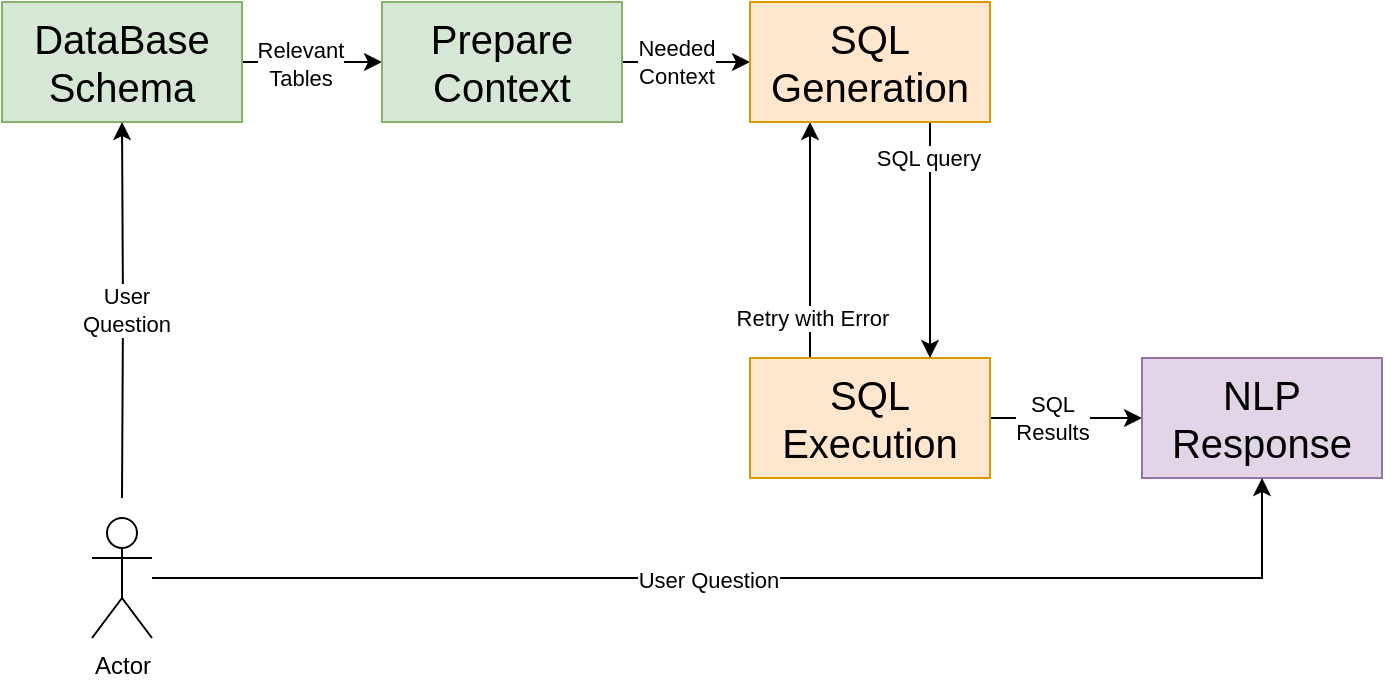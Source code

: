 <mxfile version="28.1.2" pages="2">
  <diagram name="Page-1" id="FYhYTtVv34Un3r0DxJTR">
    <mxGraphModel dx="1042" dy="626" grid="1" gridSize="10" guides="1" tooltips="1" connect="1" arrows="1" fold="1" page="1" pageScale="1" pageWidth="827" pageHeight="583" math="0" shadow="0">
      <root>
        <mxCell id="0" />
        <mxCell id="1" parent="0" />
        <mxCell id="2sYsYHJWRtLJ1owDVVU6-8" style="edgeStyle=orthogonalEdgeStyle;rounded=0;orthogonalLoop=1;jettySize=auto;html=1;exitX=1;exitY=0.5;exitDx=0;exitDy=0;entryX=0;entryY=0.5;entryDx=0;entryDy=0;" edge="1" parent="1" source="2sYsYHJWRtLJ1owDVVU6-3" target="2sYsYHJWRtLJ1owDVVU6-4">
          <mxGeometry relative="1" as="geometry">
            <Array as="points">
              <mxPoint x="219" y="163" />
              <mxPoint x="219" y="163" />
            </Array>
          </mxGeometry>
        </mxCell>
        <mxCell id="2sYsYHJWRtLJ1owDVVU6-17" value="Relevant&lt;div&gt;Tables&lt;/div&gt;" style="edgeLabel;html=1;align=center;verticalAlign=middle;resizable=0;points=[];" vertex="1" connectable="0" parent="2sYsYHJWRtLJ1owDVVU6-8">
          <mxGeometry x="-0.189" y="-1" relative="1" as="geometry">
            <mxPoint as="offset" />
          </mxGeometry>
        </mxCell>
        <mxCell id="2sYsYHJWRtLJ1owDVVU6-3" value="&lt;font style=&quot;font-size: 20px;&quot;&gt;DataBase Schema&lt;/font&gt;" style="rounded=0;whiteSpace=wrap;html=1;fillColor=#d5e8d4;strokeColor=#82b366;" vertex="1" parent="1">
          <mxGeometry x="69" y="133" width="120" height="60" as="geometry" />
        </mxCell>
        <mxCell id="2sYsYHJWRtLJ1owDVVU6-9" style="edgeStyle=orthogonalEdgeStyle;rounded=0;orthogonalLoop=1;jettySize=auto;html=1;exitX=1;exitY=0.5;exitDx=0;exitDy=0;entryX=0;entryY=0.5;entryDx=0;entryDy=0;" edge="1" parent="1" source="2sYsYHJWRtLJ1owDVVU6-4" target="2sYsYHJWRtLJ1owDVVU6-6">
          <mxGeometry relative="1" as="geometry" />
        </mxCell>
        <mxCell id="2sYsYHJWRtLJ1owDVVU6-18" value="Needed&lt;div&gt;Context&lt;/div&gt;" style="edgeLabel;html=1;align=center;verticalAlign=middle;resizable=0;points=[];" vertex="1" connectable="0" parent="2sYsYHJWRtLJ1owDVVU6-9">
          <mxGeometry x="-0.175" relative="1" as="geometry">
            <mxPoint as="offset" />
          </mxGeometry>
        </mxCell>
        <mxCell id="2sYsYHJWRtLJ1owDVVU6-4" value="&lt;font style=&quot;font-size: 20px;&quot;&gt;Prepare Context&lt;/font&gt;" style="rounded=0;whiteSpace=wrap;html=1;fillColor=#d5e8d4;strokeColor=#82b366;" vertex="1" parent="1">
          <mxGeometry x="259" y="133" width="120" height="60" as="geometry" />
        </mxCell>
        <mxCell id="2sYsYHJWRtLJ1owDVVU6-11" style="edgeStyle=orthogonalEdgeStyle;rounded=0;orthogonalLoop=1;jettySize=auto;html=1;exitX=0.25;exitY=0;exitDx=0;exitDy=0;entryX=0.25;entryY=1;entryDx=0;entryDy=0;" edge="1" parent="1" source="2sYsYHJWRtLJ1owDVVU6-5" target="2sYsYHJWRtLJ1owDVVU6-6">
          <mxGeometry relative="1" as="geometry" />
        </mxCell>
        <mxCell id="2sYsYHJWRtLJ1owDVVU6-15" value="Retry with Error" style="edgeLabel;html=1;align=center;verticalAlign=middle;resizable=0;points=[];" vertex="1" connectable="0" parent="2sYsYHJWRtLJ1owDVVU6-11">
          <mxGeometry x="0.058" y="-1" relative="1" as="geometry">
            <mxPoint y="42" as="offset" />
          </mxGeometry>
        </mxCell>
        <mxCell id="2sYsYHJWRtLJ1owDVVU6-12" style="edgeStyle=orthogonalEdgeStyle;rounded=0;orthogonalLoop=1;jettySize=auto;html=1;entryX=0;entryY=0.5;entryDx=0;entryDy=0;" edge="1" parent="1" source="2sYsYHJWRtLJ1owDVVU6-5" target="2sYsYHJWRtLJ1owDVVU6-7">
          <mxGeometry relative="1" as="geometry" />
        </mxCell>
        <mxCell id="2sYsYHJWRtLJ1owDVVU6-19" value="SQL&lt;div&gt;Results&lt;/div&gt;" style="edgeLabel;html=1;align=center;verticalAlign=middle;resizable=0;points=[];" vertex="1" connectable="0" parent="2sYsYHJWRtLJ1owDVVU6-12">
          <mxGeometry x="-0.2" relative="1" as="geometry">
            <mxPoint as="offset" />
          </mxGeometry>
        </mxCell>
        <mxCell id="2sYsYHJWRtLJ1owDVVU6-5" value="&lt;span style=&quot;font-size: 20px;&quot;&gt;SQL Execution&lt;/span&gt;" style="rounded=0;whiteSpace=wrap;html=1;fillColor=#ffe6cc;strokeColor=#d79b00;" vertex="1" parent="1">
          <mxGeometry x="443" y="311" width="120" height="60" as="geometry" />
        </mxCell>
        <mxCell id="2sYsYHJWRtLJ1owDVVU6-10" style="edgeStyle=orthogonalEdgeStyle;rounded=0;orthogonalLoop=1;jettySize=auto;html=1;entryX=0.75;entryY=0;entryDx=0;entryDy=0;exitX=0.75;exitY=1;exitDx=0;exitDy=0;" edge="1" parent="1" source="2sYsYHJWRtLJ1owDVVU6-6" target="2sYsYHJWRtLJ1owDVVU6-5">
          <mxGeometry relative="1" as="geometry">
            <Array as="points">
              <mxPoint x="533" y="251" />
              <mxPoint x="533" y="251" />
            </Array>
          </mxGeometry>
        </mxCell>
        <mxCell id="2sYsYHJWRtLJ1owDVVU6-16" value="SQL query" style="edgeLabel;html=1;align=center;verticalAlign=middle;resizable=0;points=[];" vertex="1" connectable="0" parent="2sYsYHJWRtLJ1owDVVU6-10">
          <mxGeometry x="-0.617" y="-1" relative="1" as="geometry">
            <mxPoint y="-5" as="offset" />
          </mxGeometry>
        </mxCell>
        <mxCell id="2sYsYHJWRtLJ1owDVVU6-6" value="&lt;font style=&quot;font-size: 20px;&quot;&gt;SQL Generation&lt;/font&gt;" style="rounded=0;whiteSpace=wrap;html=1;fillColor=#ffe6cc;strokeColor=#d79b00;" vertex="1" parent="1">
          <mxGeometry x="443" y="133" width="120" height="60" as="geometry" />
        </mxCell>
        <mxCell id="2sYsYHJWRtLJ1owDVVU6-7" value="&lt;font style=&quot;font-size: 20px;&quot;&gt;NLP Response&lt;/font&gt;" style="rounded=0;whiteSpace=wrap;html=1;fillColor=#e1d5e7;strokeColor=#9673a6;" vertex="1" parent="1">
          <mxGeometry x="639" y="311" width="120" height="60" as="geometry" />
        </mxCell>
        <mxCell id="2sYsYHJWRtLJ1owDVVU6-21" style="edgeStyle=orthogonalEdgeStyle;rounded=0;orthogonalLoop=1;jettySize=auto;html=1;entryX=0.5;entryY=1;entryDx=0;entryDy=0;" edge="1" parent="1" target="2sYsYHJWRtLJ1owDVVU6-3">
          <mxGeometry relative="1" as="geometry">
            <mxPoint x="129" y="381" as="sourcePoint" />
          </mxGeometry>
        </mxCell>
        <mxCell id="2sYsYHJWRtLJ1owDVVU6-25" value="User&lt;div&gt;Question&lt;/div&gt;" style="edgeLabel;html=1;align=center;verticalAlign=middle;resizable=0;points=[];" vertex="1" connectable="0" parent="2sYsYHJWRtLJ1owDVVU6-21">
          <mxGeometry x="-0.003" y="-1" relative="1" as="geometry">
            <mxPoint x="1" y="1" as="offset" />
          </mxGeometry>
        </mxCell>
        <mxCell id="2sYsYHJWRtLJ1owDVVU6-22" style="edgeStyle=orthogonalEdgeStyle;rounded=0;orthogonalLoop=1;jettySize=auto;html=1;entryX=0.5;entryY=1;entryDx=0;entryDy=0;" edge="1" parent="1" source="2sYsYHJWRtLJ1owDVVU6-20" target="2sYsYHJWRtLJ1owDVVU6-7">
          <mxGeometry relative="1" as="geometry" />
        </mxCell>
        <mxCell id="2sYsYHJWRtLJ1owDVVU6-24" value="User Question" style="edgeLabel;html=1;align=center;verticalAlign=middle;resizable=0;points=[];" vertex="1" connectable="0" parent="2sYsYHJWRtLJ1owDVVU6-22">
          <mxGeometry x="-0.083" y="-1" relative="1" as="geometry">
            <mxPoint as="offset" />
          </mxGeometry>
        </mxCell>
        <mxCell id="2sYsYHJWRtLJ1owDVVU6-20" value="Actor" style="shape=umlActor;verticalLabelPosition=bottom;verticalAlign=top;html=1;outlineConnect=0;" vertex="1" parent="1">
          <mxGeometry x="114" y="391" width="30" height="60" as="geometry" />
        </mxCell>
      </root>
    </mxGraphModel>
  </diagram>
  <diagram id="wiCJ2tSwUeGnPohBIBQI" name="Page-2">
    <mxGraphModel dx="868" dy="522" grid="1" gridSize="10" guides="1" tooltips="1" connect="1" arrows="1" fold="1" page="1" pageScale="1" pageWidth="827" pageHeight="583" math="0" shadow="0">
      <root>
        <mxCell id="0" />
        <mxCell id="1" parent="0" />
        <mxCell id="Swv4E1U3XV0hl9CxBHf8-1" value="&lt;font style=&quot;font-size: 20px;&quot;&gt;SQL Generation&lt;/font&gt;" style="rounded=0;whiteSpace=wrap;html=1;fillColor=#ffe6cc;strokeColor=#d79b00;" vertex="1" parent="1">
          <mxGeometry x="335" y="137" width="120" height="60" as="geometry" />
        </mxCell>
        <mxCell id="Swv4E1U3XV0hl9CxBHf8-28" style="edgeStyle=orthogonalEdgeStyle;rounded=0;orthogonalLoop=1;jettySize=auto;html=1;entryX=1;entryY=0.5;entryDx=0;entryDy=0;fillColor=#d5e8d4;strokeColor=#82b366;" edge="1" parent="1" source="Swv4E1U3XV0hl9CxBHf8-2" target="Swv4E1U3XV0hl9CxBHf8-27">
          <mxGeometry relative="1" as="geometry" />
        </mxCell>
        <mxCell id="Swv4E1U3XV0hl9CxBHf8-30" value="Query Results" style="edgeLabel;html=1;align=center;verticalAlign=middle;resizable=0;points=[];" vertex="1" connectable="0" parent="Swv4E1U3XV0hl9CxBHf8-28">
          <mxGeometry x="0.005" relative="1" as="geometry">
            <mxPoint as="offset" />
          </mxGeometry>
        </mxCell>
        <mxCell id="Swv4E1U3XV0hl9CxBHf8-2" value="&lt;span style=&quot;font-size: 20px;&quot;&gt;SQL Execution&lt;/span&gt;" style="rounded=0;whiteSpace=wrap;html=1;fillColor=#ffe6cc;strokeColor=#d79b00;" vertex="1" parent="1">
          <mxGeometry x="335" y="307" width="120" height="60" as="geometry" />
        </mxCell>
        <mxCell id="Swv4E1U3XV0hl9CxBHf8-3" value="&lt;font style=&quot;font-size: 16px;&quot;&gt;DataBase Schema Context&lt;/font&gt;" style="text;html=1;align=center;verticalAlign=middle;resizable=0;points=[];autosize=1;strokeColor=none;fillColor=none;" vertex="1" parent="1">
          <mxGeometry x="136" y="57" width="220" height="30" as="geometry" />
        </mxCell>
        <mxCell id="Swv4E1U3XV0hl9CxBHf8-4" value="&lt;font style=&quot;font-size: 16px;&quot;&gt;User Question&lt;/font&gt;" style="text;html=1;align=center;verticalAlign=middle;resizable=0;points=[];autosize=1;strokeColor=none;fillColor=none;" vertex="1" parent="1">
          <mxGeometry x="455" y="57" width="130" height="30" as="geometry" />
        </mxCell>
        <mxCell id="Swv4E1U3XV0hl9CxBHf8-6" value="" style="curved=1;endArrow=classic;html=1;rounded=0;exitX=0.541;exitY=1.147;exitDx=0;exitDy=0;exitPerimeter=0;entryX=0.25;entryY=0;entryDx=0;entryDy=0;fillColor=#ffe6cc;strokeColor=#d79b00;" edge="1" parent="1" source="Swv4E1U3XV0hl9CxBHf8-3" target="Swv4E1U3XV0hl9CxBHf8-1">
          <mxGeometry width="50" height="50" relative="1" as="geometry">
            <mxPoint x="411" y="127" as="sourcePoint" />
            <mxPoint x="461" y="77" as="targetPoint" />
            <Array as="points">
              <mxPoint x="281" y="117" />
              <mxPoint x="351" y="107" />
            </Array>
          </mxGeometry>
        </mxCell>
        <mxCell id="Swv4E1U3XV0hl9CxBHf8-7" value="" style="curved=1;endArrow=classic;html=1;rounded=0;exitX=0.511;exitY=1.04;exitDx=0;exitDy=0;exitPerimeter=0;entryX=0.75;entryY=0;entryDx=0;entryDy=0;fillColor=#ffe6cc;strokeColor=#d79b00;" edge="1" parent="1" source="Swv4E1U3XV0hl9CxBHf8-4" target="Swv4E1U3XV0hl9CxBHf8-1">
          <mxGeometry width="50" height="50" relative="1" as="geometry">
            <mxPoint x="311" y="107" as="sourcePoint" />
            <mxPoint x="421" y="153" as="targetPoint" />
            <Array as="points">
              <mxPoint x="471" y="97" />
            </Array>
          </mxGeometry>
        </mxCell>
        <mxCell id="Swv4E1U3XV0hl9CxBHf8-8" value="" style="curved=1;endArrow=classic;html=1;rounded=0;exitX=0.25;exitY=0;exitDx=0;exitDy=0;entryX=0.25;entryY=1;entryDx=0;entryDy=0;fillColor=#f8cecc;strokeColor=#b85450;" edge="1" parent="1" source="Swv4E1U3XV0hl9CxBHf8-2" target="Swv4E1U3XV0hl9CxBHf8-1">
          <mxGeometry width="50" height="50" relative="1" as="geometry">
            <mxPoint x="557" y="97" as="sourcePoint" />
            <mxPoint x="461" y="146" as="targetPoint" />
            <Array as="points">
              <mxPoint x="331" y="257" />
            </Array>
          </mxGeometry>
        </mxCell>
        <mxCell id="Swv4E1U3XV0hl9CxBHf8-20" value="Error&lt;div&gt;Message&lt;/div&gt;" style="edgeLabel;html=1;align=center;verticalAlign=middle;resizable=0;points=[];" vertex="1" connectable="0" parent="Swv4E1U3XV0hl9CxBHf8-8">
          <mxGeometry x="-0.211" y="-13" relative="1" as="geometry">
            <mxPoint as="offset" />
          </mxGeometry>
        </mxCell>
        <mxCell id="Swv4E1U3XV0hl9CxBHf8-9" value="" style="curved=1;endArrow=classic;html=1;rounded=0;exitX=0.75;exitY=1;exitDx=0;exitDy=0;entryX=0.75;entryY=0;entryDx=0;entryDy=0;fillColor=#dae8fc;strokeColor=#6c8ebf;" edge="1" parent="1" source="Swv4E1U3XV0hl9CxBHf8-1" target="Swv4E1U3XV0hl9CxBHf8-2">
          <mxGeometry width="50" height="50" relative="1" as="geometry">
            <mxPoint x="375" y="257" as="sourcePoint" />
            <mxPoint x="375" y="427" as="targetPoint" />
            <Array as="points">
              <mxPoint x="451" y="257" />
            </Array>
          </mxGeometry>
        </mxCell>
        <mxCell id="Swv4E1U3XV0hl9CxBHf8-15" value="SQL&lt;div&gt;Query&lt;/div&gt;" style="edgeLabel;html=1;align=center;verticalAlign=middle;resizable=0;points=[];" vertex="1" connectable="0" parent="Swv4E1U3XV0hl9CxBHf8-9">
          <mxGeometry x="0.173" y="-11" relative="1" as="geometry">
            <mxPoint as="offset" />
          </mxGeometry>
        </mxCell>
        <mxCell id="Swv4E1U3XV0hl9CxBHf8-11" value="DataBase" style="shape=cylinder3;whiteSpace=wrap;html=1;boundedLbl=1;backgroundOutline=1;size=15;fillColor=#f5f5f5;strokeColor=#666666;fontColor=#333333;" vertex="1" parent="1">
          <mxGeometry x="362" y="447" width="66" height="80" as="geometry" />
        </mxCell>
        <mxCell id="Swv4E1U3XV0hl9CxBHf8-13" value="" style="curved=1;endArrow=classic;html=1;rounded=0;exitX=0.75;exitY=1;exitDx=0;exitDy=0;entryX=0.855;entryY=0;entryDx=0;entryDy=4.35;entryPerimeter=0;fillColor=#dae8fc;strokeColor=#6c8ebf;" edge="1" parent="1" source="Swv4E1U3XV0hl9CxBHf8-2" target="Swv4E1U3XV0hl9CxBHf8-11">
          <mxGeometry width="50" height="50" relative="1" as="geometry">
            <mxPoint x="428" y="367" as="sourcePoint" />
            <mxPoint x="428" y="477" as="targetPoint" />
            <Array as="points">
              <mxPoint x="501" y="407" />
            </Array>
          </mxGeometry>
        </mxCell>
        <mxCell id="Swv4E1U3XV0hl9CxBHf8-17" value="SQL&lt;div&gt;Query&lt;/div&gt;" style="edgeLabel;html=1;align=center;verticalAlign=middle;resizable=0;points=[];" vertex="1" connectable="0" parent="Swv4E1U3XV0hl9CxBHf8-13">
          <mxGeometry x="-0.018" y="-8" relative="1" as="geometry">
            <mxPoint x="-34" y="16" as="offset" />
          </mxGeometry>
        </mxCell>
        <mxCell id="Swv4E1U3XV0hl9CxBHf8-14" value="" style="curved=1;endArrow=classic;html=1;rounded=0;exitX=0.145;exitY=0;exitDx=0;exitDy=4.35;entryX=0.25;entryY=1;entryDx=0;entryDy=0;exitPerimeter=0;fillColor=#f8cecc;strokeColor=#b85450;" edge="1" parent="1" source="Swv4E1U3XV0hl9CxBHf8-11" target="Swv4E1U3XV0hl9CxBHf8-2">
          <mxGeometry width="50" height="50" relative="1" as="geometry">
            <mxPoint x="428" y="387" as="sourcePoint" />
            <mxPoint x="421" y="471" as="targetPoint" />
            <Array as="points">
              <mxPoint x="301" y="427" />
            </Array>
          </mxGeometry>
        </mxCell>
        <mxCell id="Swv4E1U3XV0hl9CxBHf8-18" value="Error&lt;div&gt;Message&lt;/div&gt;" style="edgeLabel;html=1;align=center;verticalAlign=middle;resizable=0;points=[];" vertex="1" connectable="0" parent="Swv4E1U3XV0hl9CxBHf8-14">
          <mxGeometry x="0.099" y="-3" relative="1" as="geometry">
            <mxPoint x="17" y="-2" as="offset" />
          </mxGeometry>
        </mxCell>
        <mxCell id="Swv4E1U3XV0hl9CxBHf8-22" style="edgeStyle=orthogonalEdgeStyle;rounded=0;orthogonalLoop=1;jettySize=auto;html=1;entryX=0;entryY=0.5;entryDx=0;entryDy=0;fillColor=#f8cecc;strokeColor=#b85450;" edge="1" parent="1" source="Swv4E1U3XV0hl9CxBHf8-21" target="Swv4E1U3XV0hl9CxBHf8-25">
          <mxGeometry relative="1" as="geometry">
            <mxPoint x="571" y="337" as="targetPoint" />
          </mxGeometry>
        </mxCell>
        <mxCell id="Swv4E1U3XV0hl9CxBHf8-32" value="Faild" style="edgeLabel;html=1;align=center;verticalAlign=middle;resizable=0;points=[];" vertex="1" connectable="0" parent="Swv4E1U3XV0hl9CxBHf8-22">
          <mxGeometry x="-0.017" relative="1" as="geometry">
            <mxPoint as="offset" />
          </mxGeometry>
        </mxCell>
        <mxCell id="Swv4E1U3XV0hl9CxBHf8-21" value="&lt;font&gt;Counter&lt;/font&gt;&lt;div&gt;&lt;font&gt;N Retries&lt;/font&gt;&lt;/div&gt;" style="shape=umlBoundary;whiteSpace=wrap;html=1;fillColor=#f5f5f5;strokeColor=#666666;fontColor=#333333;" vertex="1" parent="1">
          <mxGeometry x="455" y="307" width="76" height="60" as="geometry" />
        </mxCell>
        <mxCell id="Swv4E1U3XV0hl9CxBHf8-25" value="&lt;font style=&quot;font-size: 16px;&quot;&gt;__END__&lt;/font&gt;" style="rounded=0;whiteSpace=wrap;html=1;fillColor=#f8cecc;strokeColor=#b85450;" vertex="1" parent="1">
          <mxGeometry x="611" y="317" width="80" height="40" as="geometry" />
        </mxCell>
        <mxCell id="Swv4E1U3XV0hl9CxBHf8-27" value="&lt;span style=&quot;font-size: 16px;&quot;&gt;NLP&lt;/span&gt;&lt;div&gt;&lt;span style=&quot;font-size: 16px;&quot;&gt;Respond&lt;/span&gt;&lt;/div&gt;" style="rounded=0;whiteSpace=wrap;html=1;fillColor=#d5e8d4;strokeColor=#82b366;" vertex="1" parent="1">
          <mxGeometry x="141" y="317" width="80" height="40" as="geometry" />
        </mxCell>
        <mxCell id="Swv4E1U3XV0hl9CxBHf8-33" value="" style="curved=1;endArrow=classic;html=1;rounded=0;exitX=0.5;exitY=0;exitDx=0;exitDy=0;entryX=0.5;entryY=1;entryDx=0;entryDy=0;exitPerimeter=0;fillColor=#d5e8d4;strokeColor=#82b366;" edge="1" parent="1" source="Swv4E1U3XV0hl9CxBHf8-11" target="Swv4E1U3XV0hl9CxBHf8-2">
          <mxGeometry width="50" height="50" relative="1" as="geometry">
            <mxPoint x="372" y="471" as="sourcePoint" />
            <mxPoint x="365" y="387" as="targetPoint" />
            <Array as="points" />
          </mxGeometry>
        </mxCell>
        <mxCell id="Swv4E1U3XV0hl9CxBHf8-34" value="Query&lt;div&gt;Results&lt;/div&gt;" style="edgeLabel;html=1;align=center;verticalAlign=middle;resizable=0;points=[];" vertex="1" connectable="0" parent="Swv4E1U3XV0hl9CxBHf8-33">
          <mxGeometry x="0.099" y="-3" relative="1" as="geometry">
            <mxPoint x="-3" y="7" as="offset" />
          </mxGeometry>
        </mxCell>
      </root>
    </mxGraphModel>
  </diagram>
</mxfile>
